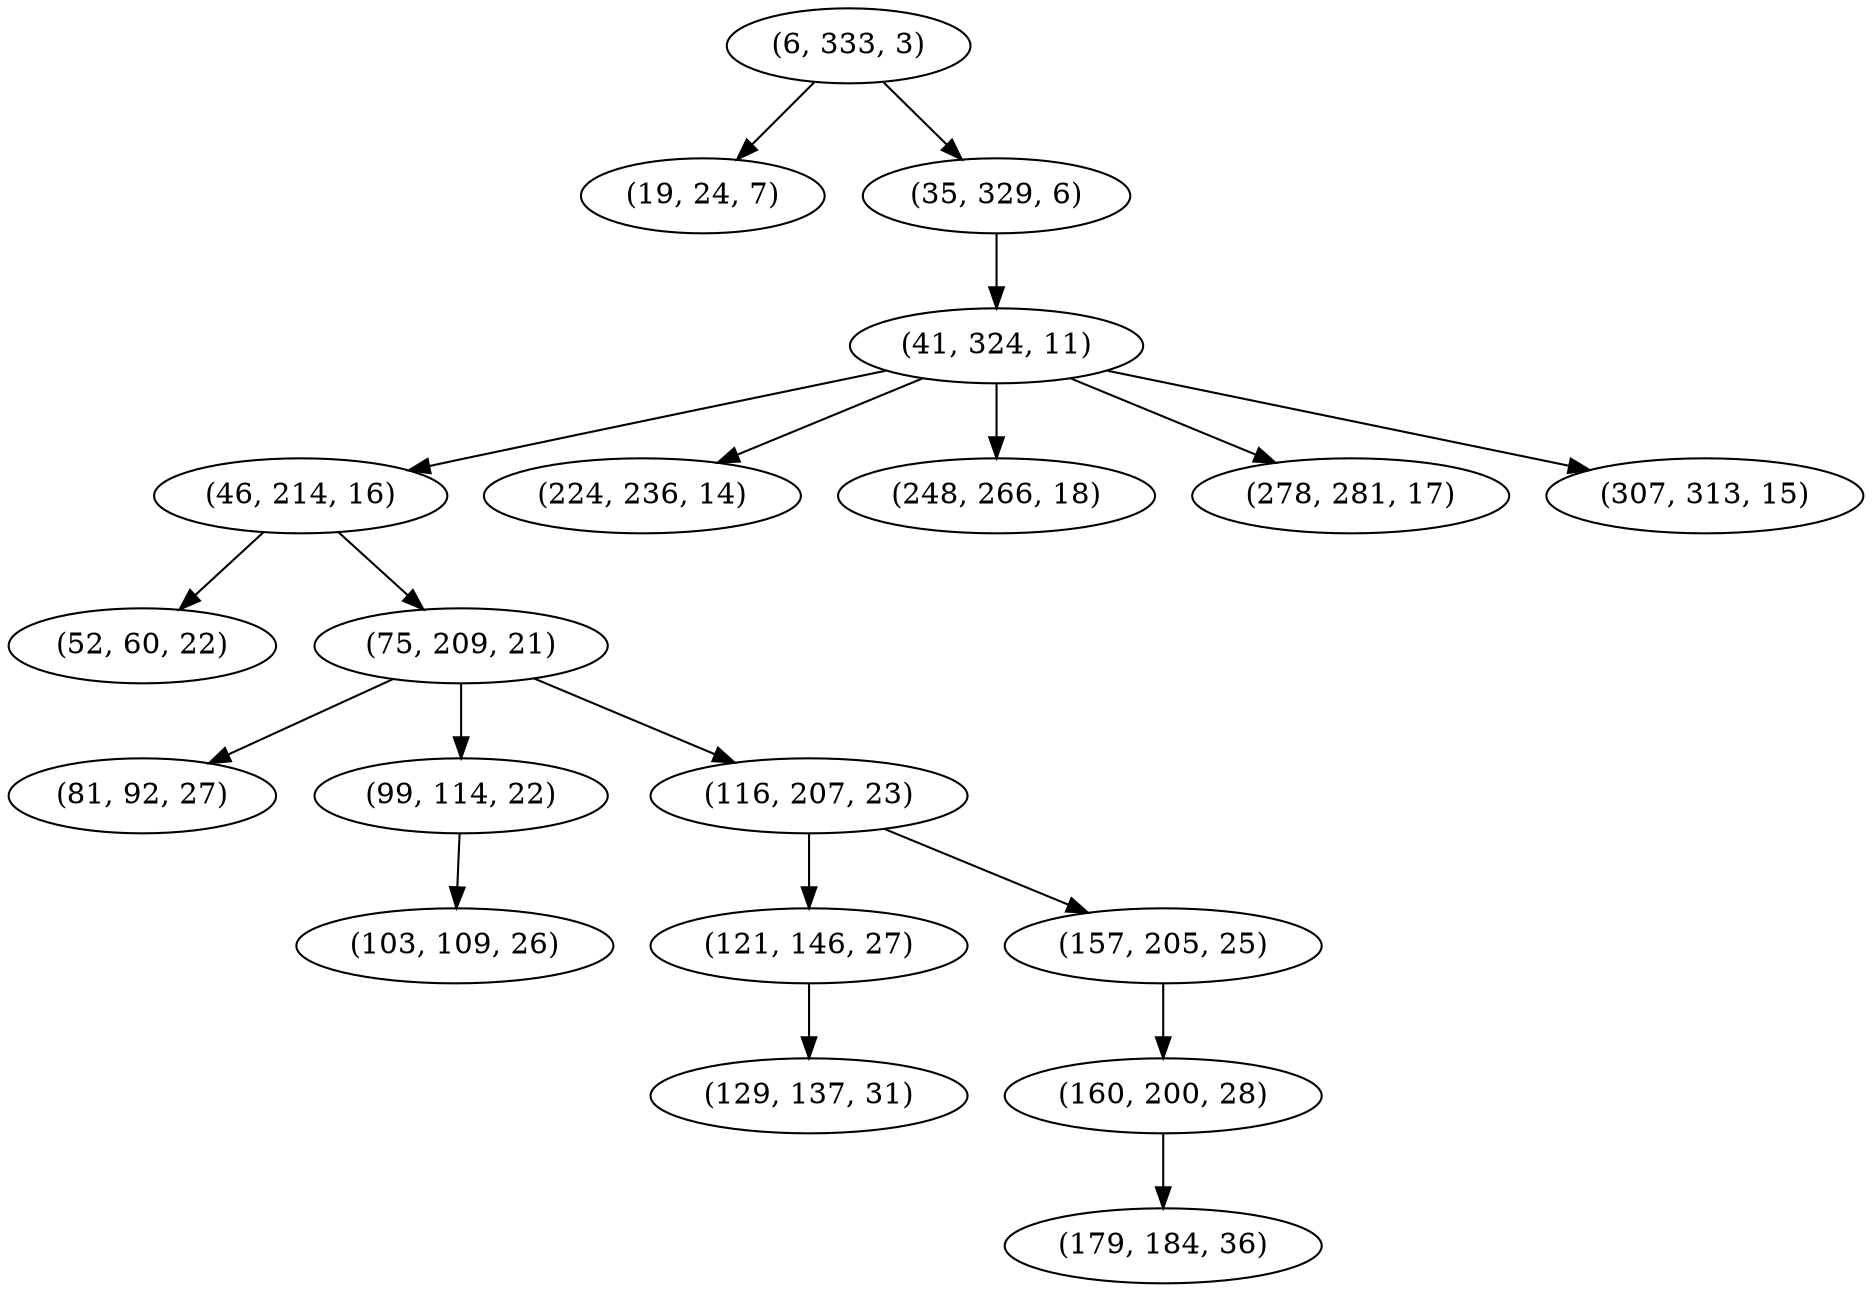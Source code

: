 digraph tree {
    "(6, 333, 3)";
    "(19, 24, 7)";
    "(35, 329, 6)";
    "(41, 324, 11)";
    "(46, 214, 16)";
    "(52, 60, 22)";
    "(75, 209, 21)";
    "(81, 92, 27)";
    "(99, 114, 22)";
    "(103, 109, 26)";
    "(116, 207, 23)";
    "(121, 146, 27)";
    "(129, 137, 31)";
    "(157, 205, 25)";
    "(160, 200, 28)";
    "(179, 184, 36)";
    "(224, 236, 14)";
    "(248, 266, 18)";
    "(278, 281, 17)";
    "(307, 313, 15)";
    "(6, 333, 3)" -> "(19, 24, 7)";
    "(6, 333, 3)" -> "(35, 329, 6)";
    "(35, 329, 6)" -> "(41, 324, 11)";
    "(41, 324, 11)" -> "(46, 214, 16)";
    "(41, 324, 11)" -> "(224, 236, 14)";
    "(41, 324, 11)" -> "(248, 266, 18)";
    "(41, 324, 11)" -> "(278, 281, 17)";
    "(41, 324, 11)" -> "(307, 313, 15)";
    "(46, 214, 16)" -> "(52, 60, 22)";
    "(46, 214, 16)" -> "(75, 209, 21)";
    "(75, 209, 21)" -> "(81, 92, 27)";
    "(75, 209, 21)" -> "(99, 114, 22)";
    "(75, 209, 21)" -> "(116, 207, 23)";
    "(99, 114, 22)" -> "(103, 109, 26)";
    "(116, 207, 23)" -> "(121, 146, 27)";
    "(116, 207, 23)" -> "(157, 205, 25)";
    "(121, 146, 27)" -> "(129, 137, 31)";
    "(157, 205, 25)" -> "(160, 200, 28)";
    "(160, 200, 28)" -> "(179, 184, 36)";
}
